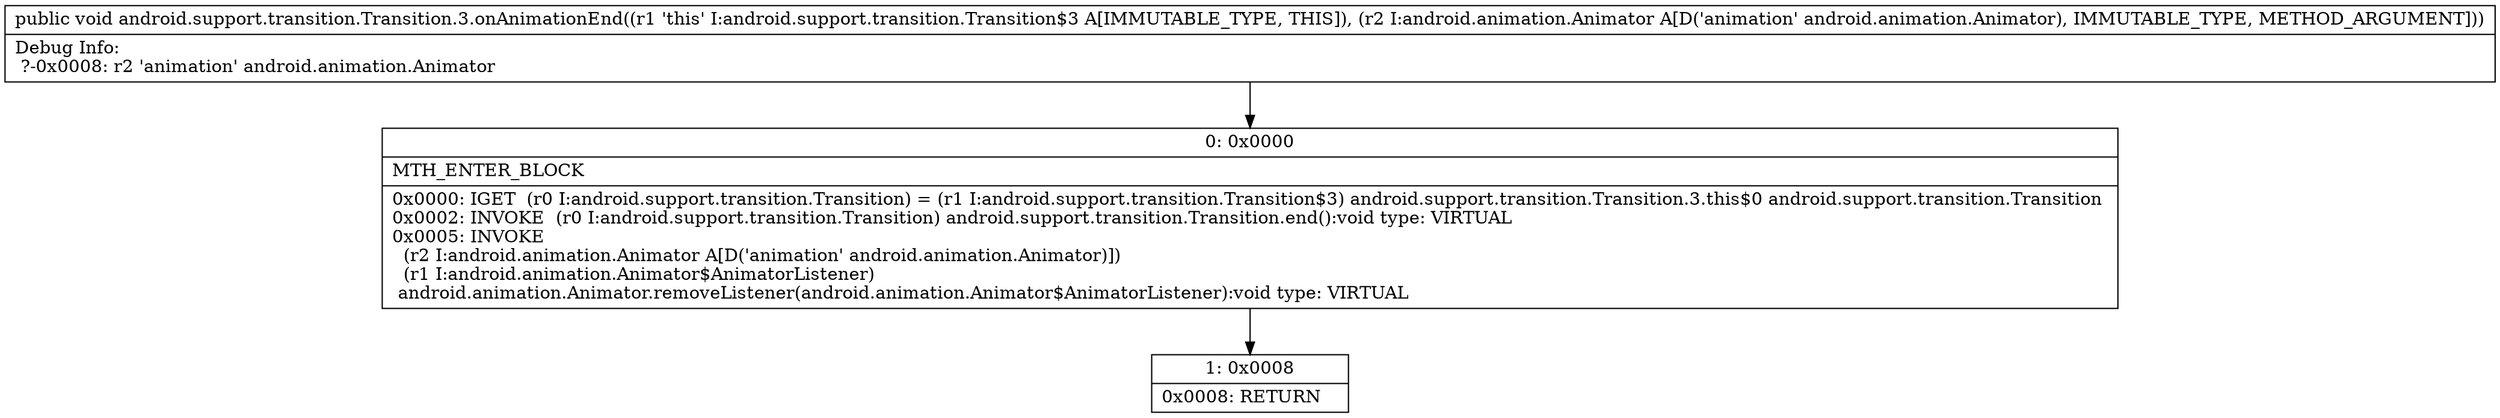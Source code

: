 digraph "CFG forandroid.support.transition.Transition.3.onAnimationEnd(Landroid\/animation\/Animator;)V" {
Node_0 [shape=record,label="{0\:\ 0x0000|MTH_ENTER_BLOCK\l|0x0000: IGET  (r0 I:android.support.transition.Transition) = (r1 I:android.support.transition.Transition$3) android.support.transition.Transition.3.this$0 android.support.transition.Transition \l0x0002: INVOKE  (r0 I:android.support.transition.Transition) android.support.transition.Transition.end():void type: VIRTUAL \l0x0005: INVOKE  \l  (r2 I:android.animation.Animator A[D('animation' android.animation.Animator)])\l  (r1 I:android.animation.Animator$AnimatorListener)\l android.animation.Animator.removeListener(android.animation.Animator$AnimatorListener):void type: VIRTUAL \l}"];
Node_1 [shape=record,label="{1\:\ 0x0008|0x0008: RETURN   \l}"];
MethodNode[shape=record,label="{public void android.support.transition.Transition.3.onAnimationEnd((r1 'this' I:android.support.transition.Transition$3 A[IMMUTABLE_TYPE, THIS]), (r2 I:android.animation.Animator A[D('animation' android.animation.Animator), IMMUTABLE_TYPE, METHOD_ARGUMENT]))  | Debug Info:\l  ?\-0x0008: r2 'animation' android.animation.Animator\l}"];
MethodNode -> Node_0;
Node_0 -> Node_1;
}

